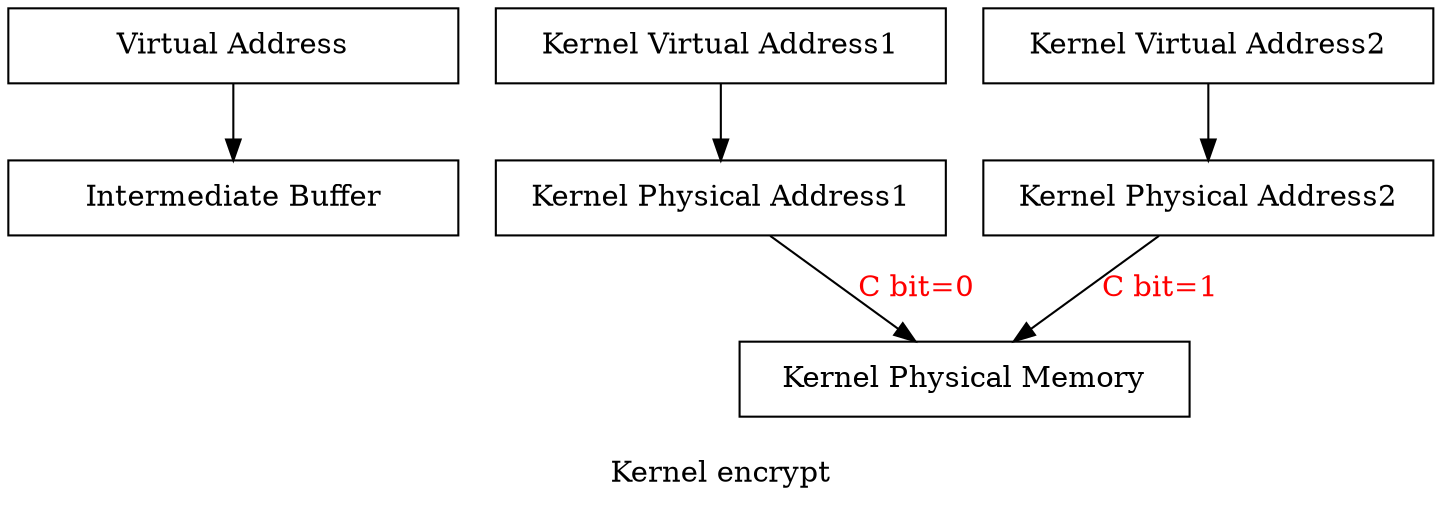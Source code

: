 digraph hello
{
	graph[label = "\nKernel encrypt"];
	node[shape = box; width = 3];

	a1[label = "Virtual Address"];
	a2[label = "Intermediate Buffer"];
	a3[label = "Kernel Virtual Address1"];
	a4[label = "Kernel Virtual Address2"];	
	a5[label = "Kernel Physical Address1"];
	a6[label = "Kernel Physical Address2"];
	a7[label = "Kernel Physical Memory";];

	a1 -> a2;
	a3 -> a5; 
	a4 -> a6;
	
	edge[fontcolor = red];
	a5 -> a7[label = "C bit=0"];
	a6 -> a7[label = "C bit=1"];
}